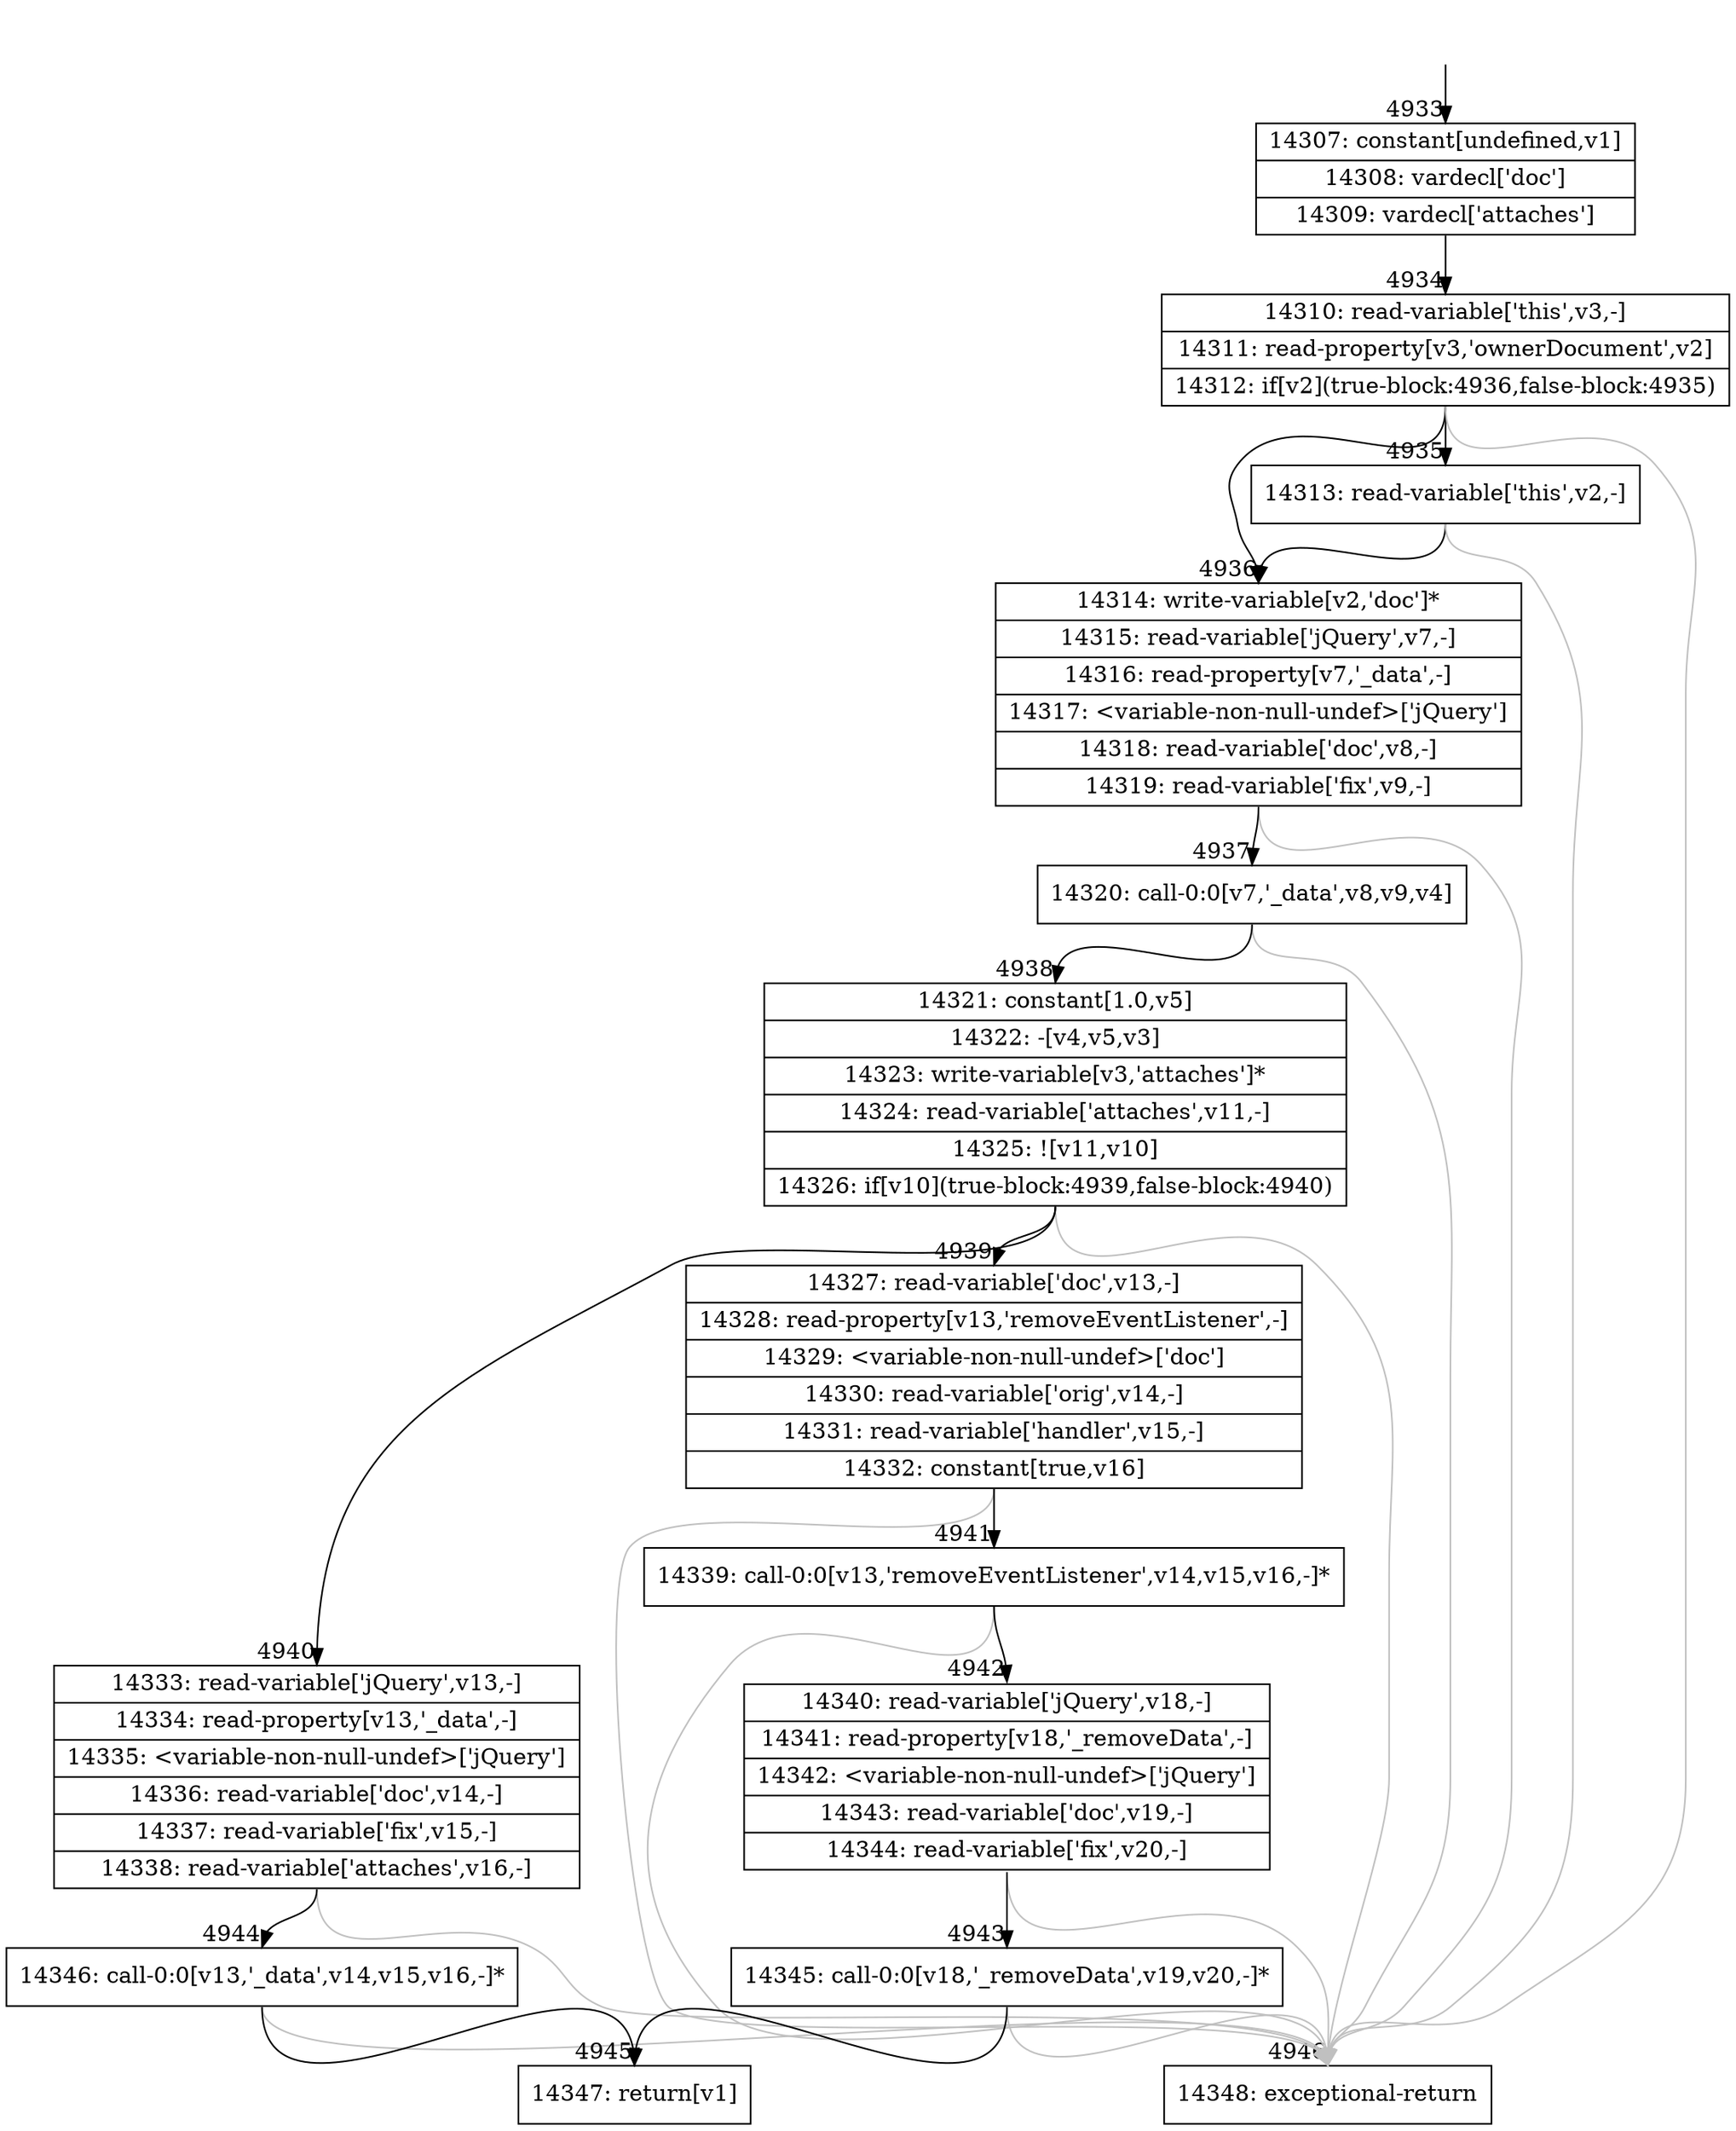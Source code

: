 digraph {
rankdir="TD"
BB_entry314[shape=none,label=""];
BB_entry314 -> BB4933 [tailport=s, headport=n, headlabel="    4933"]
BB4933 [shape=record label="{14307: constant[undefined,v1]|14308: vardecl['doc']|14309: vardecl['attaches']}" ] 
BB4933 -> BB4934 [tailport=s, headport=n, headlabel="      4934"]
BB4934 [shape=record label="{14310: read-variable['this',v3,-]|14311: read-property[v3,'ownerDocument',v2]|14312: if[v2](true-block:4936,false-block:4935)}" ] 
BB4934 -> BB4936 [tailport=s, headport=n, headlabel="      4936"]
BB4934 -> BB4935 [tailport=s, headport=n, headlabel="      4935"]
BB4934 -> BB4946 [tailport=s, headport=n, color=gray, headlabel="      4946"]
BB4935 [shape=record label="{14313: read-variable['this',v2,-]}" ] 
BB4935 -> BB4936 [tailport=s, headport=n]
BB4935 -> BB4946 [tailport=s, headport=n, color=gray]
BB4936 [shape=record label="{14314: write-variable[v2,'doc']*|14315: read-variable['jQuery',v7,-]|14316: read-property[v7,'_data',-]|14317: \<variable-non-null-undef\>['jQuery']|14318: read-variable['doc',v8,-]|14319: read-variable['fix',v9,-]}" ] 
BB4936 -> BB4937 [tailport=s, headport=n, headlabel="      4937"]
BB4936 -> BB4946 [tailport=s, headport=n, color=gray]
BB4937 [shape=record label="{14320: call-0:0[v7,'_data',v8,v9,v4]}" ] 
BB4937 -> BB4938 [tailport=s, headport=n, headlabel="      4938"]
BB4937 -> BB4946 [tailport=s, headport=n, color=gray]
BB4938 [shape=record label="{14321: constant[1.0,v5]|14322: -[v4,v5,v3]|14323: write-variable[v3,'attaches']*|14324: read-variable['attaches',v11,-]|14325: ![v11,v10]|14326: if[v10](true-block:4939,false-block:4940)}" ] 
BB4938 -> BB4939 [tailport=s, headport=n, headlabel="      4939"]
BB4938 -> BB4940 [tailport=s, headport=n, headlabel="      4940"]
BB4938 -> BB4946 [tailport=s, headport=n, color=gray]
BB4939 [shape=record label="{14327: read-variable['doc',v13,-]|14328: read-property[v13,'removeEventListener',-]|14329: \<variable-non-null-undef\>['doc']|14330: read-variable['orig',v14,-]|14331: read-variable['handler',v15,-]|14332: constant[true,v16]}" ] 
BB4939 -> BB4941 [tailport=s, headport=n, headlabel="      4941"]
BB4939 -> BB4946 [tailport=s, headport=n, color=gray]
BB4940 [shape=record label="{14333: read-variable['jQuery',v13,-]|14334: read-property[v13,'_data',-]|14335: \<variable-non-null-undef\>['jQuery']|14336: read-variable['doc',v14,-]|14337: read-variable['fix',v15,-]|14338: read-variable['attaches',v16,-]}" ] 
BB4940 -> BB4944 [tailport=s, headport=n, headlabel="      4944"]
BB4940 -> BB4946 [tailport=s, headport=n, color=gray]
BB4941 [shape=record label="{14339: call-0:0[v13,'removeEventListener',v14,v15,v16,-]*}" ] 
BB4941 -> BB4942 [tailport=s, headport=n, headlabel="      4942"]
BB4941 -> BB4946 [tailport=s, headport=n, color=gray]
BB4942 [shape=record label="{14340: read-variable['jQuery',v18,-]|14341: read-property[v18,'_removeData',-]|14342: \<variable-non-null-undef\>['jQuery']|14343: read-variable['doc',v19,-]|14344: read-variable['fix',v20,-]}" ] 
BB4942 -> BB4943 [tailport=s, headport=n, headlabel="      4943"]
BB4942 -> BB4946 [tailport=s, headport=n, color=gray]
BB4943 [shape=record label="{14345: call-0:0[v18,'_removeData',v19,v20,-]*}" ] 
BB4943 -> BB4945 [tailport=s, headport=n, headlabel="      4945"]
BB4943 -> BB4946 [tailport=s, headport=n, color=gray]
BB4944 [shape=record label="{14346: call-0:0[v13,'_data',v14,v15,v16,-]*}" ] 
BB4944 -> BB4945 [tailport=s, headport=n]
BB4944 -> BB4946 [tailport=s, headport=n, color=gray]
BB4945 [shape=record label="{14347: return[v1]}" ] 
BB4946 [shape=record label="{14348: exceptional-return}" ] 
}
